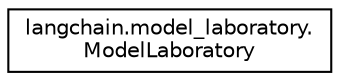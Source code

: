 digraph "Graphical Class Hierarchy"
{
 // LATEX_PDF_SIZE
  edge [fontname="Helvetica",fontsize="10",labelfontname="Helvetica",labelfontsize="10"];
  node [fontname="Helvetica",fontsize="10",shape=record];
  rankdir="LR";
  Node0 [label="langchain.model_laboratory.\lModelLaboratory",height=0.2,width=0.4,color="black", fillcolor="white", style="filled",URL="$classlangchain_1_1model__laboratory_1_1ModelLaboratory.html",tooltip=" "];
}
